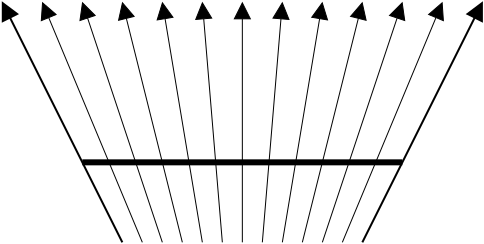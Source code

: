 <?xml version="1.0" encoding="UTF-8"?>
<dia:diagram xmlns:dia="http://www.lysator.liu.se/~alla/dia/"><dia:layer name="Background" visible="true"><dia:object type="Standard - Line" version="0" id="O0"><dia:attribute name="obj_pos"><dia:point val="6,11"/></dia:attribute><dia:attribute name="obj_bb"><dia:rectangle val="5.85,10.85;22.15,11.15"/></dia:attribute><dia:attribute name="conn_endpoints"><dia:point val="6,11"/><dia:point val="22,11"/></dia:attribute><dia:attribute name="numcp"><dia:int val="1"/></dia:attribute><dia:attribute name="line_width"><dia:real val="0.3"/></dia:attribute></dia:object><dia:object type="Standard - Line" version="0" id="O1"><dia:attribute name="obj_pos"><dia:point val="8,15"/></dia:attribute><dia:attribute name="obj_bb"><dia:rectangle val="1.262,2.598;8.067,15.067"/></dia:attribute><dia:attribute name="conn_endpoints"><dia:point val="8,15"/><dia:point val="2,3"/></dia:attribute><dia:attribute name="numcp"><dia:int val="1"/></dia:attribute><dia:attribute name="end_arrow"><dia:enum val="3"/></dia:attribute><dia:attribute name="end_arrow_length"><dia:real val="0.8"/></dia:attribute><dia:attribute name="end_arrow_width"><dia:real val="0.8"/></dia:attribute></dia:object><dia:object type="Standard - Line" version="0" id="O2"><dia:attribute name="obj_pos"><dia:point val="9,15"/></dia:attribute><dia:attribute name="obj_bb"><dia:rectangle val="3.252,2.669;9.033,15.033"/></dia:attribute><dia:attribute name="conn_endpoints"><dia:point val="9,15"/><dia:point val="4,3"/></dia:attribute><dia:attribute name="numcp"><dia:int val="1"/></dia:attribute><dia:attribute name="line_width"><dia:real val="0.05"/></dia:attribute><dia:attribute name="end_arrow"><dia:enum val="3"/></dia:attribute><dia:attribute name="end_arrow_length"><dia:real val="0.8"/></dia:attribute><dia:attribute name="end_arrow_width"><dia:real val="0.8"/></dia:attribute></dia:object><dia:object type="Standard - Line" version="0" id="O3"><dia:attribute name="obj_pos"><dia:point val="10,15"/></dia:attribute><dia:attribute name="obj_bb"><dia:rectangle val="5.233,2.723;10.032,15.032"/></dia:attribute><dia:attribute name="conn_endpoints"><dia:point val="10,15"/><dia:point val="6,3"/></dia:attribute><dia:attribute name="numcp"><dia:int val="1"/></dia:attribute><dia:attribute name="line_width"><dia:real val="0.05"/></dia:attribute><dia:attribute name="end_arrow"><dia:enum val="3"/></dia:attribute><dia:attribute name="end_arrow_length"><dia:real val="0.8"/></dia:attribute><dia:attribute name="end_arrow_width"><dia:real val="0.8"/></dia:attribute></dia:object><dia:object type="Standard - Line" version="0" id="O4"><dia:attribute name="obj_pos"><dia:point val="11,15"/></dia:attribute><dia:attribute name="obj_bb"><dia:rectangle val="7.218,2.782;11.03,15.03"/></dia:attribute><dia:attribute name="conn_endpoints"><dia:point val="11,15"/><dia:point val="8,3"/></dia:attribute><dia:attribute name="numcp"><dia:int val="1"/></dia:attribute><dia:attribute name="line_width"><dia:real val="0.05"/></dia:attribute><dia:attribute name="end_arrow"><dia:enum val="3"/></dia:attribute><dia:attribute name="end_arrow_length"><dia:real val="0.8"/></dia:attribute><dia:attribute name="end_arrow_width"><dia:real val="0.8"/></dia:attribute></dia:object><dia:object type="Standard - Line" version="0" id="O5"><dia:attribute name="obj_pos"><dia:point val="12,15"/></dia:attribute><dia:attribute name="obj_bb"><dia:rectangle val="9.207,2.844;12.029,15.029"/></dia:attribute><dia:attribute name="conn_endpoints"><dia:point val="12,15"/><dia:point val="10,3"/></dia:attribute><dia:attribute name="numcp"><dia:int val="1"/></dia:attribute><dia:attribute name="line_width"><dia:real val="0.05"/></dia:attribute><dia:attribute name="end_arrow"><dia:enum val="3"/></dia:attribute><dia:attribute name="end_arrow_length"><dia:real val="0.8"/></dia:attribute><dia:attribute name="end_arrow_width"><dia:real val="0.8"/></dia:attribute></dia:object><dia:object type="Standard - Line" version="0" id="O6"><dia:attribute name="obj_pos"><dia:point val="13,15"/></dia:attribute><dia:attribute name="obj_bb"><dia:rectangle val="11.201,2.909;13.027,15.027"/></dia:attribute><dia:attribute name="conn_endpoints"><dia:point val="13,15"/><dia:point val="12,3"/></dia:attribute><dia:attribute name="numcp"><dia:int val="1"/></dia:attribute><dia:attribute name="line_width"><dia:real val="0.05"/></dia:attribute><dia:attribute name="end_arrow"><dia:enum val="3"/></dia:attribute><dia:attribute name="end_arrow_length"><dia:real val="0.8"/></dia:attribute><dia:attribute name="end_arrow_width"><dia:real val="0.8"/></dia:attribute></dia:object><dia:object type="Standard - Line" version="0" id="O7"><dia:attribute name="obj_pos"><dia:point val="14,15"/></dia:attribute><dia:attribute name="obj_bb"><dia:rectangle val="13.2,2.975;14.8,15.025"/></dia:attribute><dia:attribute name="conn_endpoints"><dia:point val="14,15"/><dia:point val="14,3"/></dia:attribute><dia:attribute name="numcp"><dia:int val="1"/></dia:attribute><dia:attribute name="line_width"><dia:real val="0.05"/></dia:attribute><dia:attribute name="end_arrow"><dia:enum val="3"/></dia:attribute><dia:attribute name="end_arrow_length"><dia:real val="0.8"/></dia:attribute><dia:attribute name="end_arrow_width"><dia:real val="0.8"/></dia:attribute></dia:object><dia:object type="Standard - Line" version="0" id="O8"><dia:attribute name="obj_pos"><dia:point val="15,15"/></dia:attribute><dia:attribute name="obj_bb"><dia:rectangle val="14.973,2.909;16.799,15.027"/></dia:attribute><dia:attribute name="conn_endpoints"><dia:point val="15,15"/><dia:point val="16,3"/></dia:attribute><dia:attribute name="numcp"><dia:int val="1"/></dia:attribute><dia:attribute name="line_width"><dia:real val="0.05"/></dia:attribute><dia:attribute name="end_arrow"><dia:enum val="3"/></dia:attribute><dia:attribute name="end_arrow_length"><dia:real val="0.8"/></dia:attribute><dia:attribute name="end_arrow_width"><dia:real val="0.8"/></dia:attribute></dia:object><dia:object type="Standard - Line" version="0" id="O9"><dia:attribute name="obj_pos"><dia:point val="16,15"/></dia:attribute><dia:attribute name="obj_bb"><dia:rectangle val="15.971,2.844;18.793,15.029"/></dia:attribute><dia:attribute name="conn_endpoints"><dia:point val="16,15"/><dia:point val="18,3"/></dia:attribute><dia:attribute name="numcp"><dia:int val="1"/></dia:attribute><dia:attribute name="line_width"><dia:real val="0.05"/></dia:attribute><dia:attribute name="end_arrow"><dia:enum val="3"/></dia:attribute><dia:attribute name="end_arrow_length"><dia:real val="0.8"/></dia:attribute><dia:attribute name="end_arrow_width"><dia:real val="0.8"/></dia:attribute></dia:object><dia:object type="Standard - Line" version="0" id="O10"><dia:attribute name="obj_pos"><dia:point val="17,15"/></dia:attribute><dia:attribute name="obj_bb"><dia:rectangle val="16.97,2.782;20.782,15.03"/></dia:attribute><dia:attribute name="conn_endpoints"><dia:point val="17,15"/><dia:point val="20,3"/></dia:attribute><dia:attribute name="numcp"><dia:int val="1"/></dia:attribute><dia:attribute name="line_width"><dia:real val="0.05"/></dia:attribute><dia:attribute name="end_arrow"><dia:enum val="3"/></dia:attribute><dia:attribute name="end_arrow_length"><dia:real val="0.8"/></dia:attribute><dia:attribute name="end_arrow_width"><dia:real val="0.8"/></dia:attribute></dia:object><dia:object type="Standard - Line" version="0" id="O11"><dia:attribute name="obj_pos"><dia:point val="18,15"/></dia:attribute><dia:attribute name="obj_bb"><dia:rectangle val="17.968,2.723;22.767,15.032"/></dia:attribute><dia:attribute name="conn_endpoints"><dia:point val="18,15"/><dia:point val="22,3"/></dia:attribute><dia:attribute name="numcp"><dia:int val="1"/></dia:attribute><dia:attribute name="line_width"><dia:real val="0.05"/></dia:attribute><dia:attribute name="end_arrow"><dia:enum val="3"/></dia:attribute><dia:attribute name="end_arrow_length"><dia:real val="0.8"/></dia:attribute><dia:attribute name="end_arrow_width"><dia:real val="0.8"/></dia:attribute></dia:object><dia:object type="Standard - Line" version="0" id="O12"><dia:attribute name="obj_pos"><dia:point val="19,15"/></dia:attribute><dia:attribute name="obj_bb"><dia:rectangle val="18.967,2.669;24.748,15.033"/></dia:attribute><dia:attribute name="conn_endpoints"><dia:point val="19,15"/><dia:point val="24,3"/></dia:attribute><dia:attribute name="numcp"><dia:int val="1"/></dia:attribute><dia:attribute name="line_width"><dia:real val="0.05"/></dia:attribute><dia:attribute name="end_arrow"><dia:enum val="3"/></dia:attribute><dia:attribute name="end_arrow_length"><dia:real val="0.8"/></dia:attribute><dia:attribute name="end_arrow_width"><dia:real val="0.8"/></dia:attribute></dia:object><dia:object type="Standard - Line" version="0" id="O13"><dia:attribute name="obj_pos"><dia:point val="20,15"/></dia:attribute><dia:attribute name="obj_bb"><dia:rectangle val="19.933,2.598;26.738,15.067"/></dia:attribute><dia:attribute name="conn_endpoints"><dia:point val="20,15"/><dia:point val="26,3"/></dia:attribute><dia:attribute name="numcp"><dia:int val="1"/></dia:attribute><dia:attribute name="end_arrow"><dia:enum val="3"/></dia:attribute><dia:attribute name="end_arrow_length"><dia:real val="0.8"/></dia:attribute><dia:attribute name="end_arrow_width"><dia:real val="0.8"/></dia:attribute></dia:object></dia:layer></dia:diagram>
